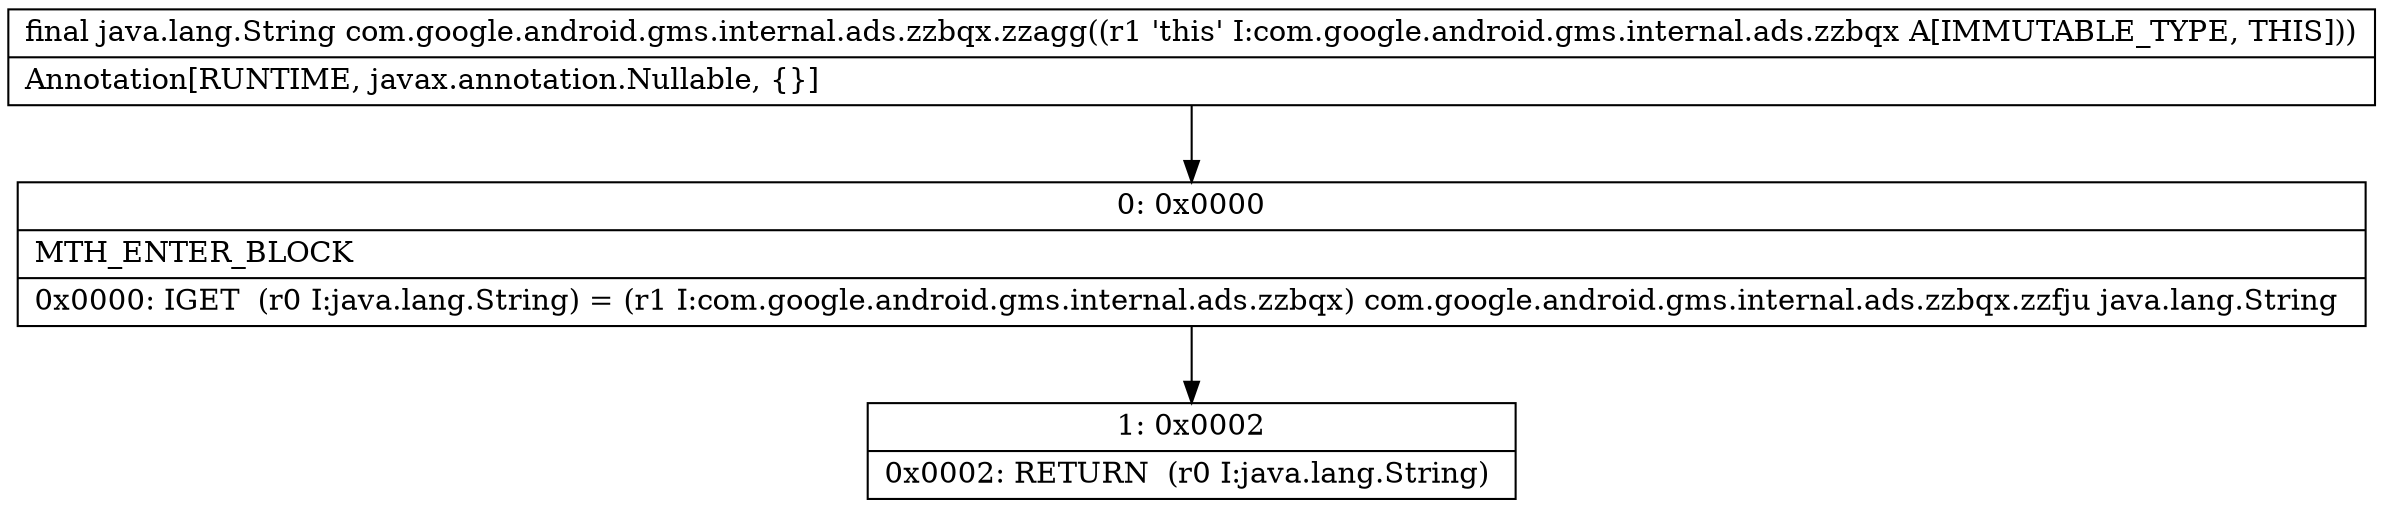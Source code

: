 digraph "CFG forcom.google.android.gms.internal.ads.zzbqx.zzagg()Ljava\/lang\/String;" {
Node_0 [shape=record,label="{0\:\ 0x0000|MTH_ENTER_BLOCK\l|0x0000: IGET  (r0 I:java.lang.String) = (r1 I:com.google.android.gms.internal.ads.zzbqx) com.google.android.gms.internal.ads.zzbqx.zzfju java.lang.String \l}"];
Node_1 [shape=record,label="{1\:\ 0x0002|0x0002: RETURN  (r0 I:java.lang.String) \l}"];
MethodNode[shape=record,label="{final java.lang.String com.google.android.gms.internal.ads.zzbqx.zzagg((r1 'this' I:com.google.android.gms.internal.ads.zzbqx A[IMMUTABLE_TYPE, THIS]))  | Annotation[RUNTIME, javax.annotation.Nullable, \{\}]\l}"];
MethodNode -> Node_0;
Node_0 -> Node_1;
}

